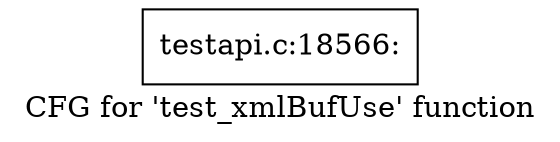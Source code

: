 digraph "CFG for 'test_xmlBufUse' function" {
	label="CFG for 'test_xmlBufUse' function";

	Node0x4af9370 [shape=record,label="{testapi.c:18566:}"];
}

